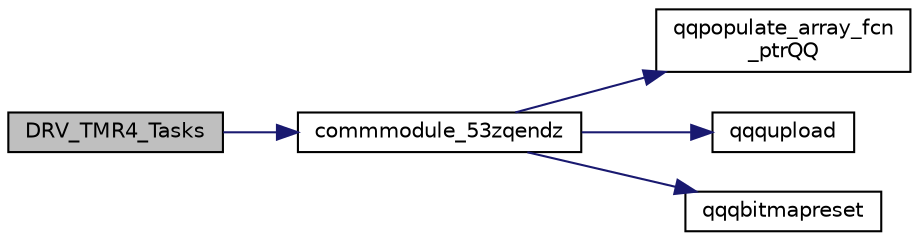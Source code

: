 digraph "DRV_TMR4_Tasks"
{
  edge [fontname="Helvetica",fontsize="10",labelfontname="Helvetica",labelfontsize="10"];
  node [fontname="Helvetica",fontsize="10",shape=record];
  rankdir="LR";
  Node513 [label="DRV_TMR4_Tasks",height=0.2,width=0.4,color="black", fillcolor="grey75", style="filled", fontcolor="black"];
  Node513 -> Node514 [color="midnightblue",fontsize="10",style="solid",fontname="Helvetica"];
  Node514 [label="commmodule_53zqendz",height=0.2,width=0.4,color="black", fillcolor="white", style="filled",URL="$inszt__commmodule_8c.html#a96db1778e1f6c4e3f62a377955563ded"];
  Node514 -> Node515 [color="midnightblue",fontsize="10",style="solid",fontname="Helvetica"];
  Node515 [label="qqpopulate_array_fcn\l_ptrQQ",height=0.2,width=0.4,color="black", fillcolor="white", style="filled",URL="$inszt__commmodule_8c.html#a4ad6fa1bb94fc1c3ac2dc30925106081"];
  Node514 -> Node516 [color="midnightblue",fontsize="10",style="solid",fontname="Helvetica"];
  Node516 [label="qqqupload",height=0.2,width=0.4,color="black", fillcolor="white", style="filled",URL="$inszt__commmodule_8c.html#a109761d7f84a96b5606e507bace276b5"];
  Node514 -> Node517 [color="midnightblue",fontsize="10",style="solid",fontname="Helvetica"];
  Node517 [label="qqqbitmapreset",height=0.2,width=0.4,color="black", fillcolor="white", style="filled",URL="$inszt__commmodule_8c.html#a5688fceaed93ba591e78ee15ccb0187f"];
}
